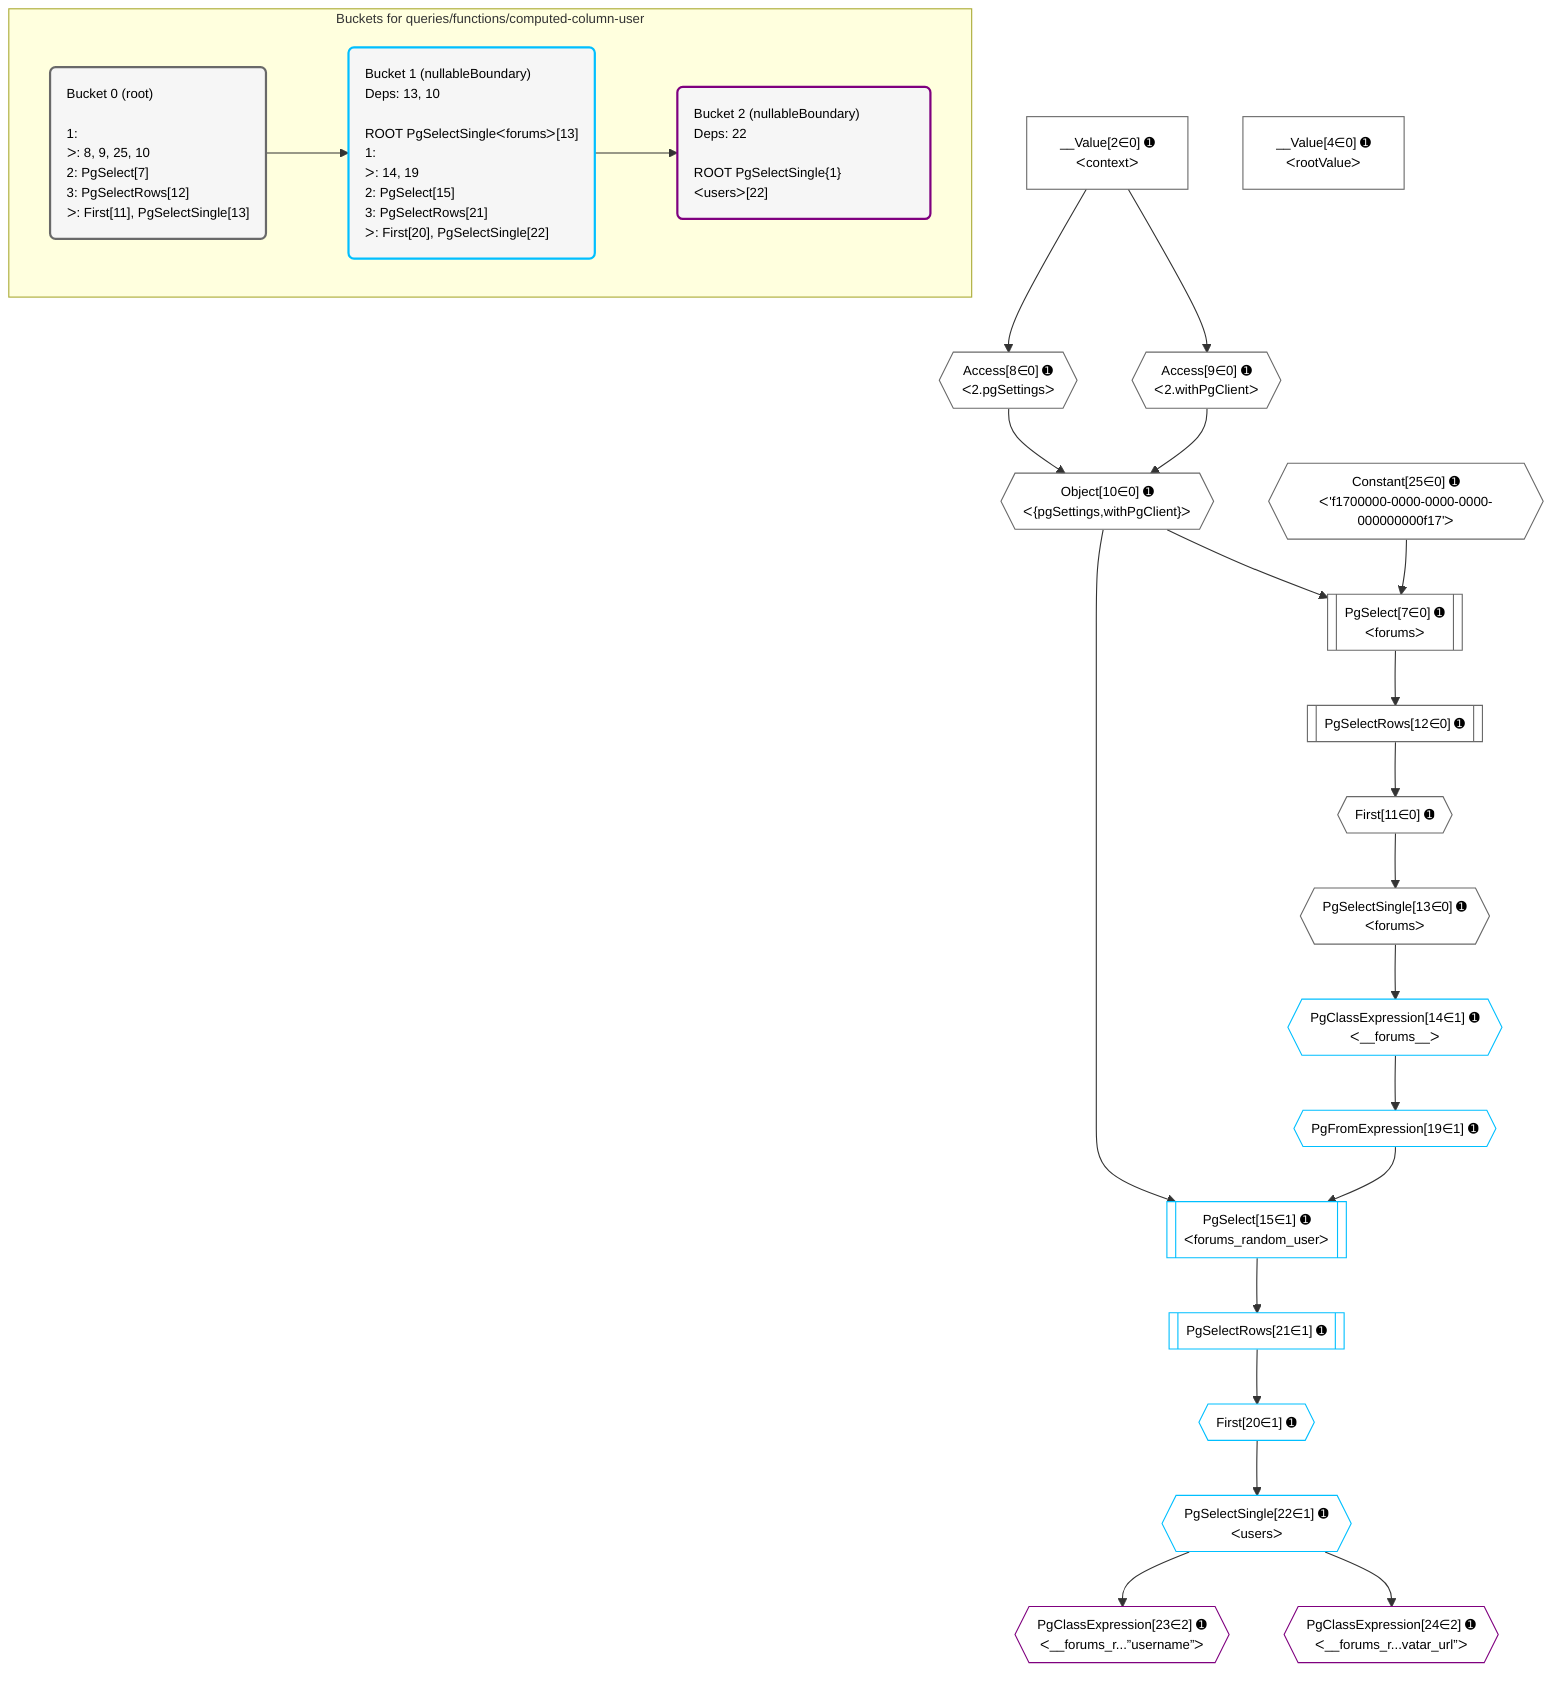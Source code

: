 %%{init: {'themeVariables': { 'fontSize': '12px'}}}%%
graph TD
    classDef path fill:#eee,stroke:#000,color:#000
    classDef plan fill:#fff,stroke-width:1px,color:#000
    classDef itemplan fill:#fff,stroke-width:2px,color:#000
    classDef unbatchedplan fill:#dff,stroke-width:1px,color:#000
    classDef sideeffectplan fill:#fcc,stroke-width:2px,color:#000
    classDef bucket fill:#f6f6f6,color:#000,stroke-width:2px,text-align:left


    %% plan dependencies
    PgSelect7[["PgSelect[7∈0] ➊<br />ᐸforumsᐳ"]]:::plan
    Object10{{"Object[10∈0] ➊<br />ᐸ{pgSettings,withPgClient}ᐳ"}}:::plan
    Constant25{{"Constant[25∈0] ➊<br />ᐸ'f1700000-0000-0000-0000-000000000f17'ᐳ"}}:::plan
    Object10 & Constant25 --> PgSelect7
    Access8{{"Access[8∈0] ➊<br />ᐸ2.pgSettingsᐳ"}}:::plan
    Access9{{"Access[9∈0] ➊<br />ᐸ2.withPgClientᐳ"}}:::plan
    Access8 & Access9 --> Object10
    __Value2["__Value[2∈0] ➊<br />ᐸcontextᐳ"]:::plan
    __Value2 --> Access8
    __Value2 --> Access9
    First11{{"First[11∈0] ➊"}}:::plan
    PgSelectRows12[["PgSelectRows[12∈0] ➊"]]:::plan
    PgSelectRows12 --> First11
    PgSelect7 --> PgSelectRows12
    PgSelectSingle13{{"PgSelectSingle[13∈0] ➊<br />ᐸforumsᐳ"}}:::plan
    First11 --> PgSelectSingle13
    __Value4["__Value[4∈0] ➊<br />ᐸrootValueᐳ"]:::plan
    PgSelect15[["PgSelect[15∈1] ➊<br />ᐸforums_random_userᐳ"]]:::plan
    PgFromExpression19{{"PgFromExpression[19∈1] ➊"}}:::plan
    Object10 & PgFromExpression19 --> PgSelect15
    PgClassExpression14{{"PgClassExpression[14∈1] ➊<br />ᐸ__forums__ᐳ"}}:::plan
    PgSelectSingle13 --> PgClassExpression14
    PgClassExpression14 --> PgFromExpression19
    First20{{"First[20∈1] ➊"}}:::plan
    PgSelectRows21[["PgSelectRows[21∈1] ➊"]]:::plan
    PgSelectRows21 --> First20
    PgSelect15 --> PgSelectRows21
    PgSelectSingle22{{"PgSelectSingle[22∈1] ➊<br />ᐸusersᐳ"}}:::plan
    First20 --> PgSelectSingle22
    PgClassExpression23{{"PgClassExpression[23∈2] ➊<br />ᐸ__forums_r...”username”ᐳ"}}:::plan
    PgSelectSingle22 --> PgClassExpression23
    PgClassExpression24{{"PgClassExpression[24∈2] ➊<br />ᐸ__forums_r...vatar_url”ᐳ"}}:::plan
    PgSelectSingle22 --> PgClassExpression24

    %% define steps

    subgraph "Buckets for queries/functions/computed-column-user"
    Bucket0("Bucket 0 (root)<br /><br />1: <br />ᐳ: 8, 9, 25, 10<br />2: PgSelect[7]<br />3: PgSelectRows[12]<br />ᐳ: First[11], PgSelectSingle[13]"):::bucket
    classDef bucket0 stroke:#696969
    class Bucket0,__Value2,__Value4,PgSelect7,Access8,Access9,Object10,First11,PgSelectRows12,PgSelectSingle13,Constant25 bucket0
    Bucket1("Bucket 1 (nullableBoundary)<br />Deps: 13, 10<br /><br />ROOT PgSelectSingleᐸforumsᐳ[13]<br />1: <br />ᐳ: 14, 19<br />2: PgSelect[15]<br />3: PgSelectRows[21]<br />ᐳ: First[20], PgSelectSingle[22]"):::bucket
    classDef bucket1 stroke:#00bfff
    class Bucket1,PgClassExpression14,PgSelect15,PgFromExpression19,First20,PgSelectRows21,PgSelectSingle22 bucket1
    Bucket2("Bucket 2 (nullableBoundary)<br />Deps: 22<br /><br />ROOT PgSelectSingle{1}ᐸusersᐳ[22]"):::bucket
    classDef bucket2 stroke:#7f007f
    class Bucket2,PgClassExpression23,PgClassExpression24 bucket2
    Bucket0 --> Bucket1
    Bucket1 --> Bucket2
    end